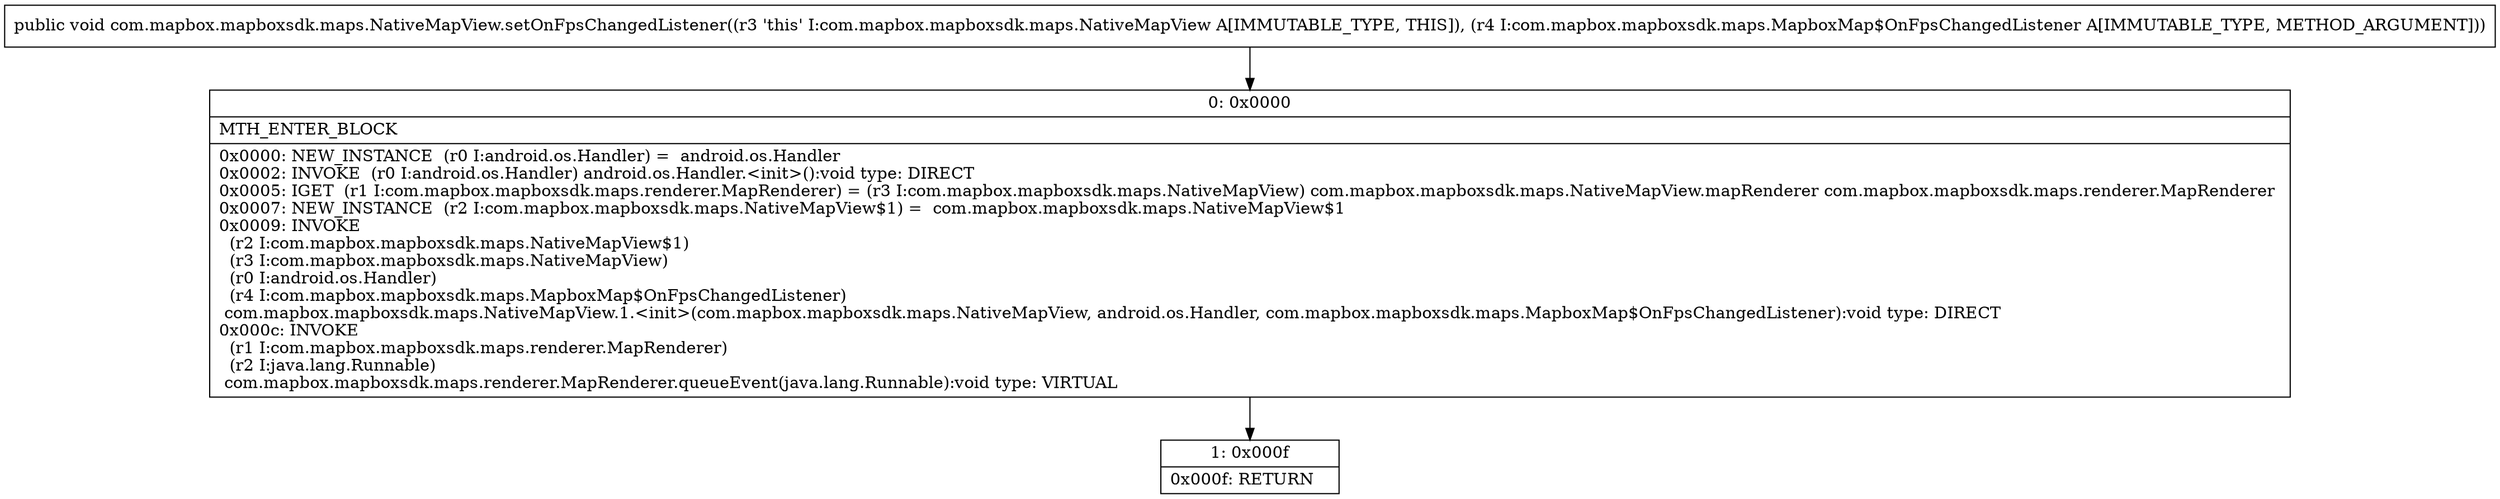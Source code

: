 digraph "CFG forcom.mapbox.mapboxsdk.maps.NativeMapView.setOnFpsChangedListener(Lcom\/mapbox\/mapboxsdk\/maps\/MapboxMap$OnFpsChangedListener;)V" {
Node_0 [shape=record,label="{0\:\ 0x0000|MTH_ENTER_BLOCK\l|0x0000: NEW_INSTANCE  (r0 I:android.os.Handler) =  android.os.Handler \l0x0002: INVOKE  (r0 I:android.os.Handler) android.os.Handler.\<init\>():void type: DIRECT \l0x0005: IGET  (r1 I:com.mapbox.mapboxsdk.maps.renderer.MapRenderer) = (r3 I:com.mapbox.mapboxsdk.maps.NativeMapView) com.mapbox.mapboxsdk.maps.NativeMapView.mapRenderer com.mapbox.mapboxsdk.maps.renderer.MapRenderer \l0x0007: NEW_INSTANCE  (r2 I:com.mapbox.mapboxsdk.maps.NativeMapView$1) =  com.mapbox.mapboxsdk.maps.NativeMapView$1 \l0x0009: INVOKE  \l  (r2 I:com.mapbox.mapboxsdk.maps.NativeMapView$1)\l  (r3 I:com.mapbox.mapboxsdk.maps.NativeMapView)\l  (r0 I:android.os.Handler)\l  (r4 I:com.mapbox.mapboxsdk.maps.MapboxMap$OnFpsChangedListener)\l com.mapbox.mapboxsdk.maps.NativeMapView.1.\<init\>(com.mapbox.mapboxsdk.maps.NativeMapView, android.os.Handler, com.mapbox.mapboxsdk.maps.MapboxMap$OnFpsChangedListener):void type: DIRECT \l0x000c: INVOKE  \l  (r1 I:com.mapbox.mapboxsdk.maps.renderer.MapRenderer)\l  (r2 I:java.lang.Runnable)\l com.mapbox.mapboxsdk.maps.renderer.MapRenderer.queueEvent(java.lang.Runnable):void type: VIRTUAL \l}"];
Node_1 [shape=record,label="{1\:\ 0x000f|0x000f: RETURN   \l}"];
MethodNode[shape=record,label="{public void com.mapbox.mapboxsdk.maps.NativeMapView.setOnFpsChangedListener((r3 'this' I:com.mapbox.mapboxsdk.maps.NativeMapView A[IMMUTABLE_TYPE, THIS]), (r4 I:com.mapbox.mapboxsdk.maps.MapboxMap$OnFpsChangedListener A[IMMUTABLE_TYPE, METHOD_ARGUMENT])) }"];
MethodNode -> Node_0;
Node_0 -> Node_1;
}

